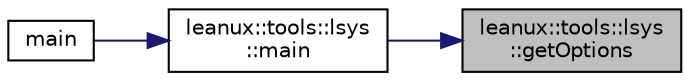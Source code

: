 digraph "leanux::tools::lsys::getOptions"
{
 // LATEX_PDF_SIZE
  bgcolor="transparent";
  edge [fontname="Helvetica",fontsize="10",labelfontname="Helvetica",labelfontsize="10"];
  node [fontname="Helvetica",fontsize="10",shape=record];
  rankdir="RL";
  Node1 [label="leanux::tools::lsys\l::getOptions",height=0.2,width=0.4,color="black", fillcolor="grey75", style="filled", fontcolor="black",tooltip="Transform command line arguments into options."];
  Node1 -> Node2 [dir="back",color="midnightblue",fontsize="10",style="solid",fontname="Helvetica"];
  Node2 [label="leanux::tools::lsys\l::main",height=0.2,width=0.4,color="black",URL="$namespaceleanux_1_1tools_1_1lsys.html#aa2b4de7a80d63592f6207ce5951cf966",tooltip="Entry point."];
  Node2 -> Node3 [dir="back",color="midnightblue",fontsize="10",style="solid",fontname="Helvetica"];
  Node3 [label="main",height=0.2,width=0.4,color="black",URL="$lsys_8cpp.html#a0ddf1224851353fc92bfbff6f499fa97",tooltip=" "];
}
